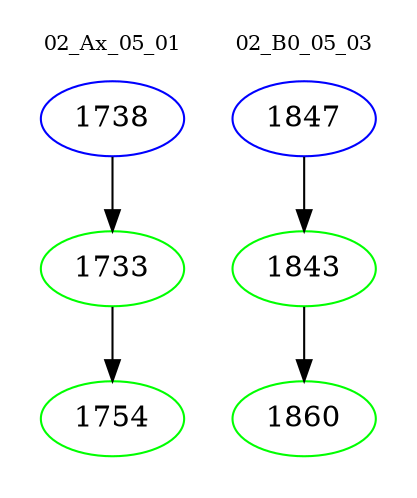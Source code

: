 digraph{
subgraph cluster_0 {
color = white
label = "02_Ax_05_01";
fontsize=10;
T0_1738 [label="1738", color="blue"]
T0_1738 -> T0_1733 [color="black"]
T0_1733 [label="1733", color="green"]
T0_1733 -> T0_1754 [color="black"]
T0_1754 [label="1754", color="green"]
}
subgraph cluster_1 {
color = white
label = "02_B0_05_03";
fontsize=10;
T1_1847 [label="1847", color="blue"]
T1_1847 -> T1_1843 [color="black"]
T1_1843 [label="1843", color="green"]
T1_1843 -> T1_1860 [color="black"]
T1_1860 [label="1860", color="green"]
}
}

